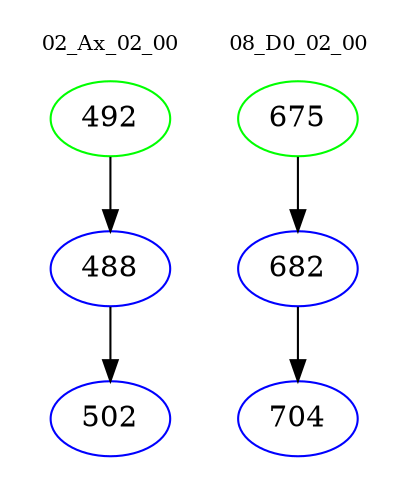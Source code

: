 digraph{
subgraph cluster_0 {
color = white
label = "02_Ax_02_00";
fontsize=10;
T0_492 [label="492", color="green"]
T0_492 -> T0_488 [color="black"]
T0_488 [label="488", color="blue"]
T0_488 -> T0_502 [color="black"]
T0_502 [label="502", color="blue"]
}
subgraph cluster_1 {
color = white
label = "08_D0_02_00";
fontsize=10;
T1_675 [label="675", color="green"]
T1_675 -> T1_682 [color="black"]
T1_682 [label="682", color="blue"]
T1_682 -> T1_704 [color="black"]
T1_704 [label="704", color="blue"]
}
}
